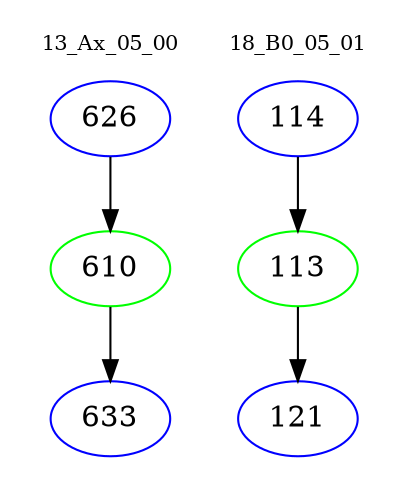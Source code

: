 digraph{
subgraph cluster_0 {
color = white
label = "13_Ax_05_00";
fontsize=10;
T0_626 [label="626", color="blue"]
T0_626 -> T0_610 [color="black"]
T0_610 [label="610", color="green"]
T0_610 -> T0_633 [color="black"]
T0_633 [label="633", color="blue"]
}
subgraph cluster_1 {
color = white
label = "18_B0_05_01";
fontsize=10;
T1_114 [label="114", color="blue"]
T1_114 -> T1_113 [color="black"]
T1_113 [label="113", color="green"]
T1_113 -> T1_121 [color="black"]
T1_121 [label="121", color="blue"]
}
}
